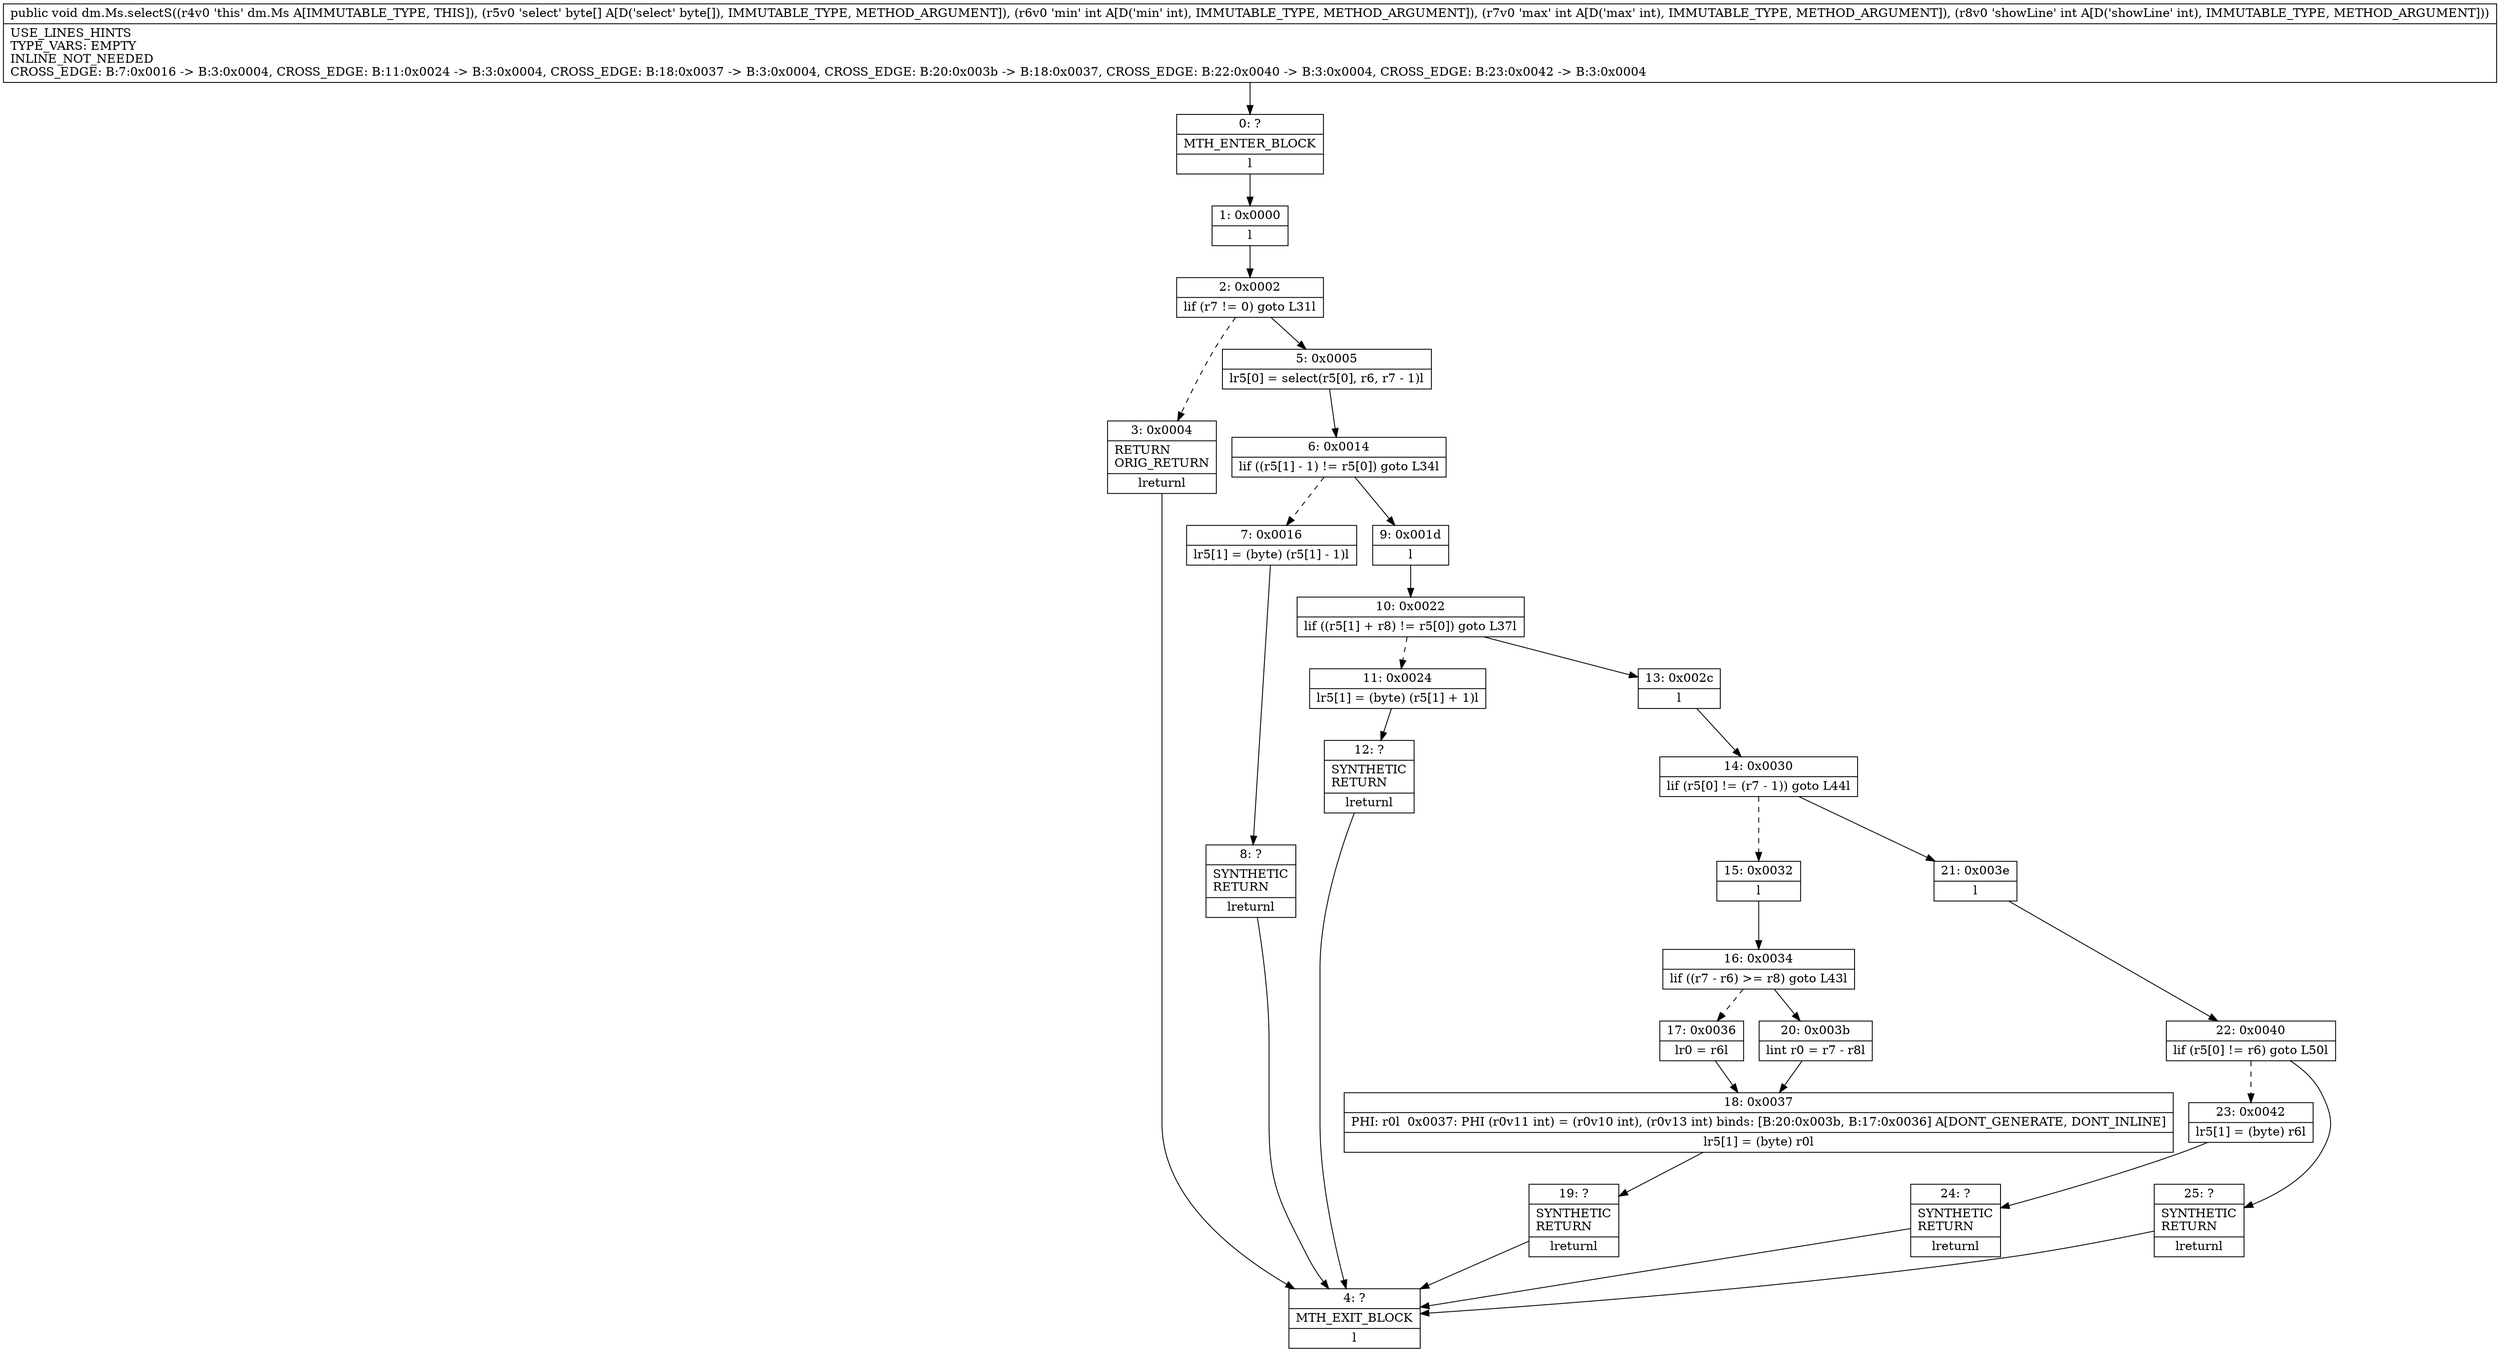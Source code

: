 digraph "CFG fordm.Ms.selectS([BIII)V" {
Node_0 [shape=record,label="{0\:\ ?|MTH_ENTER_BLOCK\l|l}"];
Node_1 [shape=record,label="{1\:\ 0x0000|l}"];
Node_2 [shape=record,label="{2\:\ 0x0002|lif (r7 != 0) goto L31l}"];
Node_3 [shape=record,label="{3\:\ 0x0004|RETURN\lORIG_RETURN\l|lreturnl}"];
Node_4 [shape=record,label="{4\:\ ?|MTH_EXIT_BLOCK\l|l}"];
Node_5 [shape=record,label="{5\:\ 0x0005|lr5[0] = select(r5[0], r6, r7 \- 1)l}"];
Node_6 [shape=record,label="{6\:\ 0x0014|lif ((r5[1] \- 1) != r5[0]) goto L34l}"];
Node_7 [shape=record,label="{7\:\ 0x0016|lr5[1] = (byte) (r5[1] \- 1)l}"];
Node_8 [shape=record,label="{8\:\ ?|SYNTHETIC\lRETURN\l|lreturnl}"];
Node_9 [shape=record,label="{9\:\ 0x001d|l}"];
Node_10 [shape=record,label="{10\:\ 0x0022|lif ((r5[1] + r8) != r5[0]) goto L37l}"];
Node_11 [shape=record,label="{11\:\ 0x0024|lr5[1] = (byte) (r5[1] + 1)l}"];
Node_12 [shape=record,label="{12\:\ ?|SYNTHETIC\lRETURN\l|lreturnl}"];
Node_13 [shape=record,label="{13\:\ 0x002c|l}"];
Node_14 [shape=record,label="{14\:\ 0x0030|lif (r5[0] != (r7 \- 1)) goto L44l}"];
Node_15 [shape=record,label="{15\:\ 0x0032|l}"];
Node_16 [shape=record,label="{16\:\ 0x0034|lif ((r7 \- r6) \>= r8) goto L43l}"];
Node_17 [shape=record,label="{17\:\ 0x0036|lr0 = r6l}"];
Node_18 [shape=record,label="{18\:\ 0x0037|PHI: r0l  0x0037: PHI (r0v11 int) = (r0v10 int), (r0v13 int) binds: [B:20:0x003b, B:17:0x0036] A[DONT_GENERATE, DONT_INLINE]\l|lr5[1] = (byte) r0l}"];
Node_19 [shape=record,label="{19\:\ ?|SYNTHETIC\lRETURN\l|lreturnl}"];
Node_20 [shape=record,label="{20\:\ 0x003b|lint r0 = r7 \- r8l}"];
Node_21 [shape=record,label="{21\:\ 0x003e|l}"];
Node_22 [shape=record,label="{22\:\ 0x0040|lif (r5[0] != r6) goto L50l}"];
Node_23 [shape=record,label="{23\:\ 0x0042|lr5[1] = (byte) r6l}"];
Node_24 [shape=record,label="{24\:\ ?|SYNTHETIC\lRETURN\l|lreturnl}"];
Node_25 [shape=record,label="{25\:\ ?|SYNTHETIC\lRETURN\l|lreturnl}"];
MethodNode[shape=record,label="{public void dm.Ms.selectS((r4v0 'this' dm.Ms A[IMMUTABLE_TYPE, THIS]), (r5v0 'select' byte[] A[D('select' byte[]), IMMUTABLE_TYPE, METHOD_ARGUMENT]), (r6v0 'min' int A[D('min' int), IMMUTABLE_TYPE, METHOD_ARGUMENT]), (r7v0 'max' int A[D('max' int), IMMUTABLE_TYPE, METHOD_ARGUMENT]), (r8v0 'showLine' int A[D('showLine' int), IMMUTABLE_TYPE, METHOD_ARGUMENT]))  | USE_LINES_HINTS\lTYPE_VARS: EMPTY\lINLINE_NOT_NEEDED\lCROSS_EDGE: B:7:0x0016 \-\> B:3:0x0004, CROSS_EDGE: B:11:0x0024 \-\> B:3:0x0004, CROSS_EDGE: B:18:0x0037 \-\> B:3:0x0004, CROSS_EDGE: B:20:0x003b \-\> B:18:0x0037, CROSS_EDGE: B:22:0x0040 \-\> B:3:0x0004, CROSS_EDGE: B:23:0x0042 \-\> B:3:0x0004\l}"];
MethodNode -> Node_0;
Node_0 -> Node_1;
Node_1 -> Node_2;
Node_2 -> Node_3[style=dashed];
Node_2 -> Node_5;
Node_3 -> Node_4;
Node_5 -> Node_6;
Node_6 -> Node_7[style=dashed];
Node_6 -> Node_9;
Node_7 -> Node_8;
Node_8 -> Node_4;
Node_9 -> Node_10;
Node_10 -> Node_11[style=dashed];
Node_10 -> Node_13;
Node_11 -> Node_12;
Node_12 -> Node_4;
Node_13 -> Node_14;
Node_14 -> Node_15[style=dashed];
Node_14 -> Node_21;
Node_15 -> Node_16;
Node_16 -> Node_17[style=dashed];
Node_16 -> Node_20;
Node_17 -> Node_18;
Node_18 -> Node_19;
Node_19 -> Node_4;
Node_20 -> Node_18;
Node_21 -> Node_22;
Node_22 -> Node_23[style=dashed];
Node_22 -> Node_25;
Node_23 -> Node_24;
Node_24 -> Node_4;
Node_25 -> Node_4;
}

